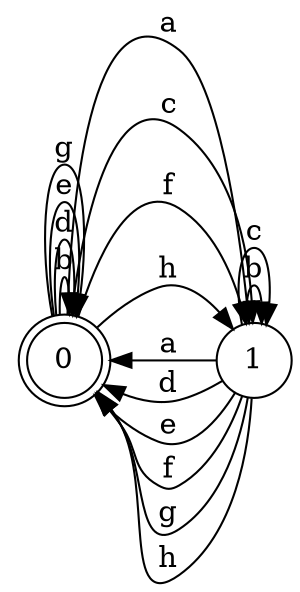 digraph n2_6 {
__start0 [label="" shape="none"];

rankdir=LR;
size="8,5";

s0 [style="rounded,filled", color="black", fillcolor="white" shape="doublecircle", label="0"];
s1 [style="filled", color="black", fillcolor="white" shape="circle", label="1"];
s0 -> s1 [label="a"];
s0 -> s0 [label="b"];
s0 -> s1 [label="c"];
s0 -> s0 [label="d"];
s0 -> s0 [label="e"];
s0 -> s1 [label="f"];
s0 -> s0 [label="g"];
s0 -> s1 [label="h"];
s1 -> s0 [label="a"];
s1 -> s1 [label="b"];
s1 -> s1 [label="c"];
s1 -> s0 [label="d"];
s1 -> s0 [label="e"];
s1 -> s0 [label="f"];
s1 -> s0 [label="g"];
s1 -> s0 [label="h"];

}